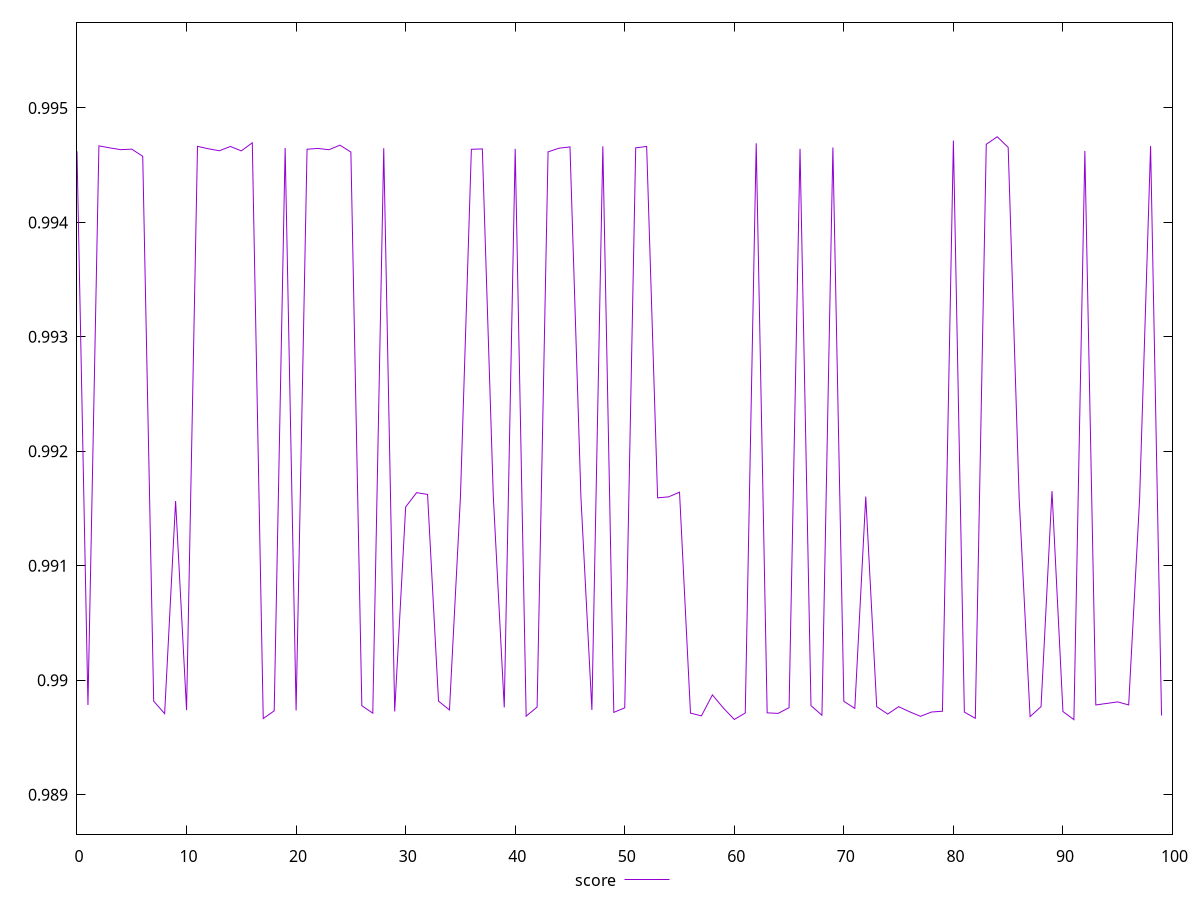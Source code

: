 reset
set terminal svg size 640, 490 enhanced background rgb 'white'
set output "reprap/first-cpu-idle/samples/pages+cached+nointeractive/score/values.svg"

$score <<EOF
0 0.9946205008330409
1 0.9897842322854017
2 0.9946682418127695
3 0.9946505865659243
4 0.9946351249168899
5 0.9946397334429117
6 0.9945771465324306
7 0.989817574468942
8 0.9897086720222289
9 0.9915659212742735
10 0.9897394574048042
11 0.9946642199017626
12 0.9946427580492733
13 0.9946255999817672
14 0.9946631304975406
15 0.9946246386202395
16 0.9946949905538789
17 0.9896655202002882
18 0.9897328368821383
19 0.9946496851099405
20 0.9897357599769347
21 0.9946390692982414
22 0.9946458714473531
23 0.994634732533543
24 0.9946744872814375
25 0.9946142395843371
26 0.9897777811831543
27 0.9897127305548308
28 0.9946477101858433
29 0.9897273349634532
30 0.9915141838168666
31 0.991638945997895
32 0.991623370061133
33 0.9898178906824222
34 0.9897406547963491
35 0.9915979265154742
36 0.9946384084316626
37 0.9946418155994898
38 0.9916088802934448
39 0.9897627321266305
40 0.9946419440466363
41 0.9896862783232727
42 0.9897660155499387
43 0.9946158217142214
44 0.994648133547489
45 0.9946589210521477
46 0.9915979794787901
47 0.9897404865846058
48 0.9946649832200365
49 0.9897194489707236
50 0.9897592495478018
51 0.9946508548152542
52 0.9946632901760516
53 0.9915936103641597
54 0.9916022802338605
55 0.9916429038831722
56 0.9897131153807153
57 0.9896888305076683
58 0.9898722945008713
59 0.9897578234761657
60 0.9896575346163213
61 0.9897142671445129
62 0.9946909402309749
63 0.9897154480072672
64 0.9897105819806659
65 0.9897606569634368
66 0.9946423593993703
67 0.9897787403102611
68 0.98969430558637
69 0.9946540697142827
70 0.9898162423445476
71 0.9897540684630789
72 0.9916047821522582
73 0.9897691184578243
74 0.9897048380879128
75 0.989769573196253
76 0.9897248716233553
77 0.9896850685406549
78 0.9897226704442501
79 0.9897295619568296
80 0.9947151325177207
81 0.9897221466213583
82 0.9896677418713477
83 0.9946818573620602
84 0.9947478220338701
85 0.9946552204067587
86 0.9916000034218491
87 0.9896825609184989
88 0.9897697106725418
89 0.9916527641525535
90 0.9897269491822304
91 0.9896559295246983
92 0.9946246904533502
93 0.9897843326486935
94 0.9897977236642628
95 0.9898110681762239
96 0.9897844554607347
97 0.991590253555185
98 0.9946669402117342
99 0.9896920559992337
EOF

set key outside below
set yrange [0.9886559295246983:0.9957478220338701]

plot \
  $score title "score" with line, \


reset